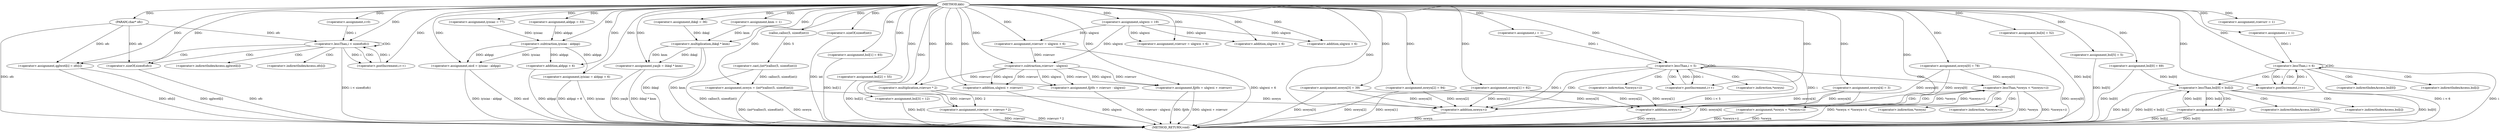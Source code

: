 digraph kkh {  
"8577735994275011501" [label = "(METHOD,kkh)" ]
"8577735994275011710" [label = "(METHOD_RETURN,void)" ]
"8577735994275011502" [label = "(PARAM,char* ofc)" ]
"8577735994275011505" [label = "(<operator>.assignment,rcievurr = 1)" ]
"8577735994275011509" [label = "(<operator>.assignment,ihkql = 36)" ]
"8577735994275011513" [label = "(<operator>.assignment,ulqjwzi = 19)" ]
"8577735994275011517" [label = "(<operator>.assignment,iyisiaz = 77)" ]
"8577735994275011522" [label = "(<operator>.assignment,aldpgi = 33)" ]
"8577735994275011526" [label = "(<operator>.assignment,knm = 1)" ]
"8577735994275011532" [label = "(<operator>.assignment,i=0)" ]
"8577735994275011535" [label = "(<operator>.lessThan,i < sizeof(ofc))" ]
"8577735994275011537" [label = "(<operator>.sizeOf,sizeof(ofc))" ]
"8577735994275011539" [label = "(<operator>.postIncrement,i++)" ]
"8577735994275011542" [label = "(<operator>.assignment,qglwotl[i] = ofc[i])" ]
"8577735994275011549" [label = "(<operator>.assignment,oicd = iyisiaz - aldpgi)" ]
"8577735994275011551" [label = "(<operator>.subtraction,iyisiaz - aldpgi)" ]
"8577735994275011556" [label = "(<operator>.assignment,iyisiaz = aldpgi + 6)" ]
"8577735994275011558" [label = "(<operator>.addition,aldpgi + 6)" ]
"8577735994275011561" [label = "(<operator>.assignment,rcievurr = ulqjwzi + 6)" ]
"8577735994275011563" [label = "(<operator>.addition,ulqjwzi + 6)" ]
"8577735994275011566" [label = "(<operator>.assignment,yasjb = ihkql * knm)" ]
"8577735994275011568" [label = "(<operator>.multiplication,ihkql * knm)" ]
"8577735994275011571" [label = "(<operator>.assignment,rcievurr = ulqjwzi + 6)" ]
"8577735994275011573" [label = "(<operator>.addition,ulqjwzi + 6)" ]
"8577735994275011576" [label = "(<operator>.assignment,fjjtfo = rcievurr - ulqjwzi)" ]
"8577735994275011578" [label = "(<operator>.subtraction,rcievurr - ulqjwzi)" ]
"8577735994275011582" [label = "(<operator>.assignment,bsl[0] = 69)" ]
"8577735994275011588" [label = "(<operator>.assignment,oswyn = (int*)calloc(5, sizeof(int)))" ]
"8577735994275011590" [label = "(<operator>.cast,(int*)calloc(5, sizeof(int)))" ]
"8577735994275011592" [label = "(calloc,calloc(5, sizeof(int)))" ]
"8577735994275011594" [label = "(<operator>.sizeOf,sizeof(int))" ]
"8577735994275011596" [label = "(<operator>.assignment,fjjtfo = ulqjwzi + rcievurr)" ]
"8577735994275011598" [label = "(<operator>.addition,ulqjwzi + rcievurr)" ]
"8577735994275011601" [label = "(<operator>.assignment,bsl[1] = 93)" ]
"8577735994275011606" [label = "(<operator>.assignment,oswyn[0] = 78)" ]
"8577735994275011611" [label = "(<operator>.assignment,oswyn[1] = 92)" ]
"8577735994275011616" [label = "(<operator>.assignment,rcievurr = rcievurr * 2)" ]
"8577735994275011618" [label = "(<operator>.multiplication,rcievurr * 2)" ]
"8577735994275011621" [label = "(<operator>.assignment,bsl[2] = 55)" ]
"8577735994275011626" [label = "(<operator>.assignment,oswyn[2] = 94)" ]
"8577735994275011631" [label = "(<operator>.assignment,bsl[3] = 12)" ]
"8577735994275011636" [label = "(<operator>.assignment,oswyn[3] = 39)" ]
"8577735994275011641" [label = "(<operator>.assignment,oswyn[4] = 3)" ]
"8577735994275011646" [label = "(<operator>.assignment,bsl[4] = 52)" ]
"8577735994275011653" [label = "(<operator>.assignment,i = 1)" ]
"8577735994275011656" [label = "(<operator>.lessThan,i < 5)" ]
"8577735994275011659" [label = "(<operator>.postIncrement,i++)" ]
"8577735994275011663" [label = "(<operator>.lessThan,*oswyn < *(oswyn+i))" ]
"8577735994275011667" [label = "(<operator>.addition,oswyn+i)" ]
"8577735994275011671" [label = "(<operator>.assignment,*oswyn = *(oswyn+i))" ]
"8577735994275011675" [label = "(<operator>.addition,oswyn+i)" ]
"8577735994275011678" [label = "(<operator>.assignment,bsl[5] = 5)" ]
"8577735994275011685" [label = "(<operator>.assignment,i = 1)" ]
"8577735994275011688" [label = "(<operator>.lessThan,i < 6)" ]
"8577735994275011691" [label = "(<operator>.postIncrement,i++)" ]
"8577735994275011695" [label = "(<operator>.lessThan,bsl[0] < bsl[i])" ]
"8577735994275011703" [label = "(<operator>.assignment,bsl[0] = bsl[i])" ]
"8577735994275011543" [label = "(<operator>.indirectIndexAccess,qglwotl[i])" ]
"8577735994275011546" [label = "(<operator>.indirectIndexAccess,ofc[i])" ]
"8577735994275011664" [label = "(<operator>.indirection,*oswyn)" ]
"8577735994275011666" [label = "(<operator>.indirection,*(oswyn+i))" ]
"8577735994275011672" [label = "(<operator>.indirection,*oswyn)" ]
"8577735994275011674" [label = "(<operator>.indirection,*(oswyn+i))" ]
"8577735994275011696" [label = "(<operator>.indirectIndexAccess,bsl[0])" ]
"8577735994275011699" [label = "(<operator>.indirectIndexAccess,bsl[i])" ]
"8577735994275011704" [label = "(<operator>.indirectIndexAccess,bsl[0])" ]
"8577735994275011707" [label = "(<operator>.indirectIndexAccess,bsl[i])" ]
  "8577735994275011556" -> "8577735994275011710"  [ label = "DDG: aldpgi + 6"] 
  "8577735994275011582" -> "8577735994275011710"  [ label = "DDG: bsl[0]"] 
  "8577735994275011598" -> "8577735994275011710"  [ label = "DDG: ulqjwzi"] 
  "8577735994275011537" -> "8577735994275011710"  [ label = "DDG: ofc"] 
  "8577735994275011566" -> "8577735994275011710"  [ label = "DDG: ihkql * knm"] 
  "8577735994275011576" -> "8577735994275011710"  [ label = "DDG: rcievurr - ulqjwzi"] 
  "8577735994275011542" -> "8577735994275011710"  [ label = "DDG: qglwotl[i]"] 
  "8577735994275011641" -> "8577735994275011710"  [ label = "DDG: oswyn[4]"] 
  "8577735994275011675" -> "8577735994275011710"  [ label = "DDG: oswyn"] 
  "8577735994275011568" -> "8577735994275011710"  [ label = "DDG: ihkql"] 
  "8577735994275011611" -> "8577735994275011710"  [ label = "DDG: oswyn[1]"] 
  "8577735994275011636" -> "8577735994275011710"  [ label = "DDG: oswyn[3]"] 
  "8577735994275011590" -> "8577735994275011710"  [ label = "DDG: calloc(5, sizeof(int))"] 
  "8577735994275011606" -> "8577735994275011710"  [ label = "DDG: oswyn[0]"] 
  "8577735994275011695" -> "8577735994275011710"  [ label = "DDG: bsl[0]"] 
  "8577735994275011631" -> "8577735994275011710"  [ label = "DDG: bsl[3]"] 
  "8577735994275011663" -> "8577735994275011710"  [ label = "DDG: *(oswyn+i)"] 
  "8577735994275011695" -> "8577735994275011710"  [ label = "DDG: bsl[i]"] 
  "8577735994275011542" -> "8577735994275011710"  [ label = "DDG: ofc[i]"] 
  "8577735994275011601" -> "8577735994275011710"  [ label = "DDG: bsl[1]"] 
  "8577735994275011663" -> "8577735994275011710"  [ label = "DDG: *oswyn < *(oswyn+i)"] 
  "8577735994275011667" -> "8577735994275011710"  [ label = "DDG: oswyn"] 
  "8577735994275011678" -> "8577735994275011710"  [ label = "DDG: bsl[5]"] 
  "8577735994275011566" -> "8577735994275011710"  [ label = "DDG: yasjb"] 
  "8577735994275011596" -> "8577735994275011710"  [ label = "DDG: fjjtfo"] 
  "8577735994275011656" -> "8577735994275011710"  [ label = "DDG: i < 5"] 
  "8577735994275011568" -> "8577735994275011710"  [ label = "DDG: knm"] 
  "8577735994275011502" -> "8577735994275011710"  [ label = "DDG: ofc"] 
  "8577735994275011556" -> "8577735994275011710"  [ label = "DDG: iyisiaz"] 
  "8577735994275011588" -> "8577735994275011710"  [ label = "DDG: oswyn"] 
  "8577735994275011671" -> "8577735994275011710"  [ label = "DDG: *oswyn"] 
  "8577735994275011549" -> "8577735994275011710"  [ label = "DDG: oicd"] 
  "8577735994275011588" -> "8577735994275011710"  [ label = "DDG: (int*)calloc(5, sizeof(int))"] 
  "8577735994275011558" -> "8577735994275011710"  [ label = "DDG: aldpgi"] 
  "8577735994275011616" -> "8577735994275011710"  [ label = "DDG: rcievurr"] 
  "8577735994275011671" -> "8577735994275011710"  [ label = "DDG: *(oswyn+i)"] 
  "8577735994275011688" -> "8577735994275011710"  [ label = "DDG: i < 6"] 
  "8577735994275011663" -> "8577735994275011710"  [ label = "DDG: *oswyn"] 
  "8577735994275011703" -> "8577735994275011710"  [ label = "DDG: bsl[0]"] 
  "8577735994275011616" -> "8577735994275011710"  [ label = "DDG: rcievurr * 2"] 
  "8577735994275011594" -> "8577735994275011710"  [ label = "DDG: int"] 
  "8577735994275011688" -> "8577735994275011710"  [ label = "DDG: i"] 
  "8577735994275011535" -> "8577735994275011710"  [ label = "DDG: i < sizeof(ofc)"] 
  "8577735994275011646" -> "8577735994275011710"  [ label = "DDG: bsl[4]"] 
  "8577735994275011549" -> "8577735994275011710"  [ label = "DDG: iyisiaz - aldpgi"] 
  "8577735994275011626" -> "8577735994275011710"  [ label = "DDG: oswyn[2]"] 
  "8577735994275011703" -> "8577735994275011710"  [ label = "DDG: bsl[i]"] 
  "8577735994275011571" -> "8577735994275011710"  [ label = "DDG: ulqjwzi + 6"] 
  "8577735994275011695" -> "8577735994275011710"  [ label = "DDG: bsl[0] < bsl[i]"] 
  "8577735994275011621" -> "8577735994275011710"  [ label = "DDG: bsl[2]"] 
  "8577735994275011596" -> "8577735994275011710"  [ label = "DDG: ulqjwzi + rcievurr"] 
  "8577735994275011501" -> "8577735994275011502"  [ label = "DDG: "] 
  "8577735994275011501" -> "8577735994275011505"  [ label = "DDG: "] 
  "8577735994275011501" -> "8577735994275011509"  [ label = "DDG: "] 
  "8577735994275011501" -> "8577735994275011513"  [ label = "DDG: "] 
  "8577735994275011501" -> "8577735994275011517"  [ label = "DDG: "] 
  "8577735994275011501" -> "8577735994275011522"  [ label = "DDG: "] 
  "8577735994275011501" -> "8577735994275011526"  [ label = "DDG: "] 
  "8577735994275011501" -> "8577735994275011532"  [ label = "DDG: "] 
  "8577735994275011532" -> "8577735994275011535"  [ label = "DDG: i"] 
  "8577735994275011539" -> "8577735994275011535"  [ label = "DDG: i"] 
  "8577735994275011501" -> "8577735994275011535"  [ label = "DDG: "] 
  "8577735994275011502" -> "8577735994275011535"  [ label = "DDG: ofc"] 
  "8577735994275011502" -> "8577735994275011537"  [ label = "DDG: ofc"] 
  "8577735994275011501" -> "8577735994275011537"  [ label = "DDG: "] 
  "8577735994275011535" -> "8577735994275011539"  [ label = "DDG: i"] 
  "8577735994275011501" -> "8577735994275011539"  [ label = "DDG: "] 
  "8577735994275011502" -> "8577735994275011542"  [ label = "DDG: ofc"] 
  "8577735994275011501" -> "8577735994275011542"  [ label = "DDG: "] 
  "8577735994275011551" -> "8577735994275011549"  [ label = "DDG: iyisiaz"] 
  "8577735994275011551" -> "8577735994275011549"  [ label = "DDG: aldpgi"] 
  "8577735994275011501" -> "8577735994275011549"  [ label = "DDG: "] 
  "8577735994275011517" -> "8577735994275011551"  [ label = "DDG: iyisiaz"] 
  "8577735994275011501" -> "8577735994275011551"  [ label = "DDG: "] 
  "8577735994275011522" -> "8577735994275011551"  [ label = "DDG: aldpgi"] 
  "8577735994275011551" -> "8577735994275011556"  [ label = "DDG: aldpgi"] 
  "8577735994275011501" -> "8577735994275011556"  [ label = "DDG: "] 
  "8577735994275011551" -> "8577735994275011558"  [ label = "DDG: aldpgi"] 
  "8577735994275011501" -> "8577735994275011558"  [ label = "DDG: "] 
  "8577735994275011513" -> "8577735994275011561"  [ label = "DDG: ulqjwzi"] 
  "8577735994275011501" -> "8577735994275011561"  [ label = "DDG: "] 
  "8577735994275011513" -> "8577735994275011563"  [ label = "DDG: ulqjwzi"] 
  "8577735994275011501" -> "8577735994275011563"  [ label = "DDG: "] 
  "8577735994275011568" -> "8577735994275011566"  [ label = "DDG: ihkql"] 
  "8577735994275011568" -> "8577735994275011566"  [ label = "DDG: knm"] 
  "8577735994275011501" -> "8577735994275011566"  [ label = "DDG: "] 
  "8577735994275011509" -> "8577735994275011568"  [ label = "DDG: ihkql"] 
  "8577735994275011501" -> "8577735994275011568"  [ label = "DDG: "] 
  "8577735994275011526" -> "8577735994275011568"  [ label = "DDG: knm"] 
  "8577735994275011501" -> "8577735994275011571"  [ label = "DDG: "] 
  "8577735994275011513" -> "8577735994275011571"  [ label = "DDG: ulqjwzi"] 
  "8577735994275011501" -> "8577735994275011573"  [ label = "DDG: "] 
  "8577735994275011513" -> "8577735994275011573"  [ label = "DDG: ulqjwzi"] 
  "8577735994275011578" -> "8577735994275011576"  [ label = "DDG: rcievurr"] 
  "8577735994275011578" -> "8577735994275011576"  [ label = "DDG: ulqjwzi"] 
  "8577735994275011501" -> "8577735994275011576"  [ label = "DDG: "] 
  "8577735994275011571" -> "8577735994275011578"  [ label = "DDG: rcievurr"] 
  "8577735994275011501" -> "8577735994275011578"  [ label = "DDG: "] 
  "8577735994275011513" -> "8577735994275011578"  [ label = "DDG: ulqjwzi"] 
  "8577735994275011501" -> "8577735994275011582"  [ label = "DDG: "] 
  "8577735994275011590" -> "8577735994275011588"  [ label = "DDG: calloc(5, sizeof(int))"] 
  "8577735994275011501" -> "8577735994275011588"  [ label = "DDG: "] 
  "8577735994275011592" -> "8577735994275011590"  [ label = "DDG: 5"] 
  "8577735994275011501" -> "8577735994275011592"  [ label = "DDG: "] 
  "8577735994275011501" -> "8577735994275011594"  [ label = "DDG: "] 
  "8577735994275011578" -> "8577735994275011596"  [ label = "DDG: ulqjwzi"] 
  "8577735994275011501" -> "8577735994275011596"  [ label = "DDG: "] 
  "8577735994275011578" -> "8577735994275011596"  [ label = "DDG: rcievurr"] 
  "8577735994275011578" -> "8577735994275011598"  [ label = "DDG: ulqjwzi"] 
  "8577735994275011501" -> "8577735994275011598"  [ label = "DDG: "] 
  "8577735994275011578" -> "8577735994275011598"  [ label = "DDG: rcievurr"] 
  "8577735994275011501" -> "8577735994275011601"  [ label = "DDG: "] 
  "8577735994275011501" -> "8577735994275011606"  [ label = "DDG: "] 
  "8577735994275011501" -> "8577735994275011611"  [ label = "DDG: "] 
  "8577735994275011618" -> "8577735994275011616"  [ label = "DDG: rcievurr"] 
  "8577735994275011618" -> "8577735994275011616"  [ label = "DDG: 2"] 
  "8577735994275011501" -> "8577735994275011616"  [ label = "DDG: "] 
  "8577735994275011501" -> "8577735994275011618"  [ label = "DDG: "] 
  "8577735994275011578" -> "8577735994275011618"  [ label = "DDG: rcievurr"] 
  "8577735994275011501" -> "8577735994275011621"  [ label = "DDG: "] 
  "8577735994275011501" -> "8577735994275011626"  [ label = "DDG: "] 
  "8577735994275011501" -> "8577735994275011631"  [ label = "DDG: "] 
  "8577735994275011501" -> "8577735994275011636"  [ label = "DDG: "] 
  "8577735994275011501" -> "8577735994275011641"  [ label = "DDG: "] 
  "8577735994275011501" -> "8577735994275011646"  [ label = "DDG: "] 
  "8577735994275011501" -> "8577735994275011653"  [ label = "DDG: "] 
  "8577735994275011653" -> "8577735994275011656"  [ label = "DDG: i"] 
  "8577735994275011659" -> "8577735994275011656"  [ label = "DDG: i"] 
  "8577735994275011501" -> "8577735994275011656"  [ label = "DDG: "] 
  "8577735994275011501" -> "8577735994275011659"  [ label = "DDG: "] 
  "8577735994275011656" -> "8577735994275011659"  [ label = "DDG: i"] 
  "8577735994275011606" -> "8577735994275011663"  [ label = "DDG: oswyn[0]"] 
  "8577735994275011671" -> "8577735994275011663"  [ label = "DDG: *oswyn"] 
  "8577735994275011611" -> "8577735994275011667"  [ label = "DDG: oswyn[1]"] 
  "8577735994275011588" -> "8577735994275011667"  [ label = "DDG: oswyn"] 
  "8577735994275011626" -> "8577735994275011667"  [ label = "DDG: oswyn[2]"] 
  "8577735994275011641" -> "8577735994275011667"  [ label = "DDG: oswyn[4]"] 
  "8577735994275011636" -> "8577735994275011667"  [ label = "DDG: oswyn[3]"] 
  "8577735994275011606" -> "8577735994275011667"  [ label = "DDG: oswyn[0]"] 
  "8577735994275011501" -> "8577735994275011667"  [ label = "DDG: "] 
  "8577735994275011656" -> "8577735994275011667"  [ label = "DDG: i"] 
  "8577735994275011663" -> "8577735994275011671"  [ label = "DDG: *(oswyn+i)"] 
  "8577735994275011641" -> "8577735994275011675"  [ label = "DDG: oswyn[4]"] 
  "8577735994275011611" -> "8577735994275011675"  [ label = "DDG: oswyn[1]"] 
  "8577735994275011626" -> "8577735994275011675"  [ label = "DDG: oswyn[2]"] 
  "8577735994275011636" -> "8577735994275011675"  [ label = "DDG: oswyn[3]"] 
  "8577735994275011606" -> "8577735994275011675"  [ label = "DDG: oswyn[0]"] 
  "8577735994275011501" -> "8577735994275011675"  [ label = "DDG: "] 
  "8577735994275011656" -> "8577735994275011675"  [ label = "DDG: i"] 
  "8577735994275011501" -> "8577735994275011678"  [ label = "DDG: "] 
  "8577735994275011501" -> "8577735994275011685"  [ label = "DDG: "] 
  "8577735994275011691" -> "8577735994275011688"  [ label = "DDG: i"] 
  "8577735994275011685" -> "8577735994275011688"  [ label = "DDG: i"] 
  "8577735994275011501" -> "8577735994275011688"  [ label = "DDG: "] 
  "8577735994275011688" -> "8577735994275011691"  [ label = "DDG: i"] 
  "8577735994275011501" -> "8577735994275011691"  [ label = "DDG: "] 
  "8577735994275011582" -> "8577735994275011695"  [ label = "DDG: bsl[0]"] 
  "8577735994275011703" -> "8577735994275011695"  [ label = "DDG: bsl[0]"] 
  "8577735994275011695" -> "8577735994275011703"  [ label = "DDG: bsl[i]"] 
  "8577735994275011535" -> "8577735994275011535"  [ label = "CDG: "] 
  "8577735994275011535" -> "8577735994275011539"  [ label = "CDG: "] 
  "8577735994275011535" -> "8577735994275011537"  [ label = "CDG: "] 
  "8577735994275011535" -> "8577735994275011543"  [ label = "CDG: "] 
  "8577735994275011535" -> "8577735994275011542"  [ label = "CDG: "] 
  "8577735994275011535" -> "8577735994275011546"  [ label = "CDG: "] 
  "8577735994275011656" -> "8577735994275011656"  [ label = "CDG: "] 
  "8577735994275011656" -> "8577735994275011659"  [ label = "CDG: "] 
  "8577735994275011656" -> "8577735994275011663"  [ label = "CDG: "] 
  "8577735994275011656" -> "8577735994275011667"  [ label = "CDG: "] 
  "8577735994275011656" -> "8577735994275011666"  [ label = "CDG: "] 
  "8577735994275011656" -> "8577735994275011664"  [ label = "CDG: "] 
  "8577735994275011663" -> "8577735994275011671"  [ label = "CDG: "] 
  "8577735994275011663" -> "8577735994275011672"  [ label = "CDG: "] 
  "8577735994275011663" -> "8577735994275011675"  [ label = "CDG: "] 
  "8577735994275011663" -> "8577735994275011674"  [ label = "CDG: "] 
  "8577735994275011688" -> "8577735994275011696"  [ label = "CDG: "] 
  "8577735994275011688" -> "8577735994275011688"  [ label = "CDG: "] 
  "8577735994275011688" -> "8577735994275011691"  [ label = "CDG: "] 
  "8577735994275011688" -> "8577735994275011695"  [ label = "CDG: "] 
  "8577735994275011688" -> "8577735994275011699"  [ label = "CDG: "] 
  "8577735994275011695" -> "8577735994275011703"  [ label = "CDG: "] 
  "8577735994275011695" -> "8577735994275011704"  [ label = "CDG: "] 
  "8577735994275011695" -> "8577735994275011707"  [ label = "CDG: "] 
}
